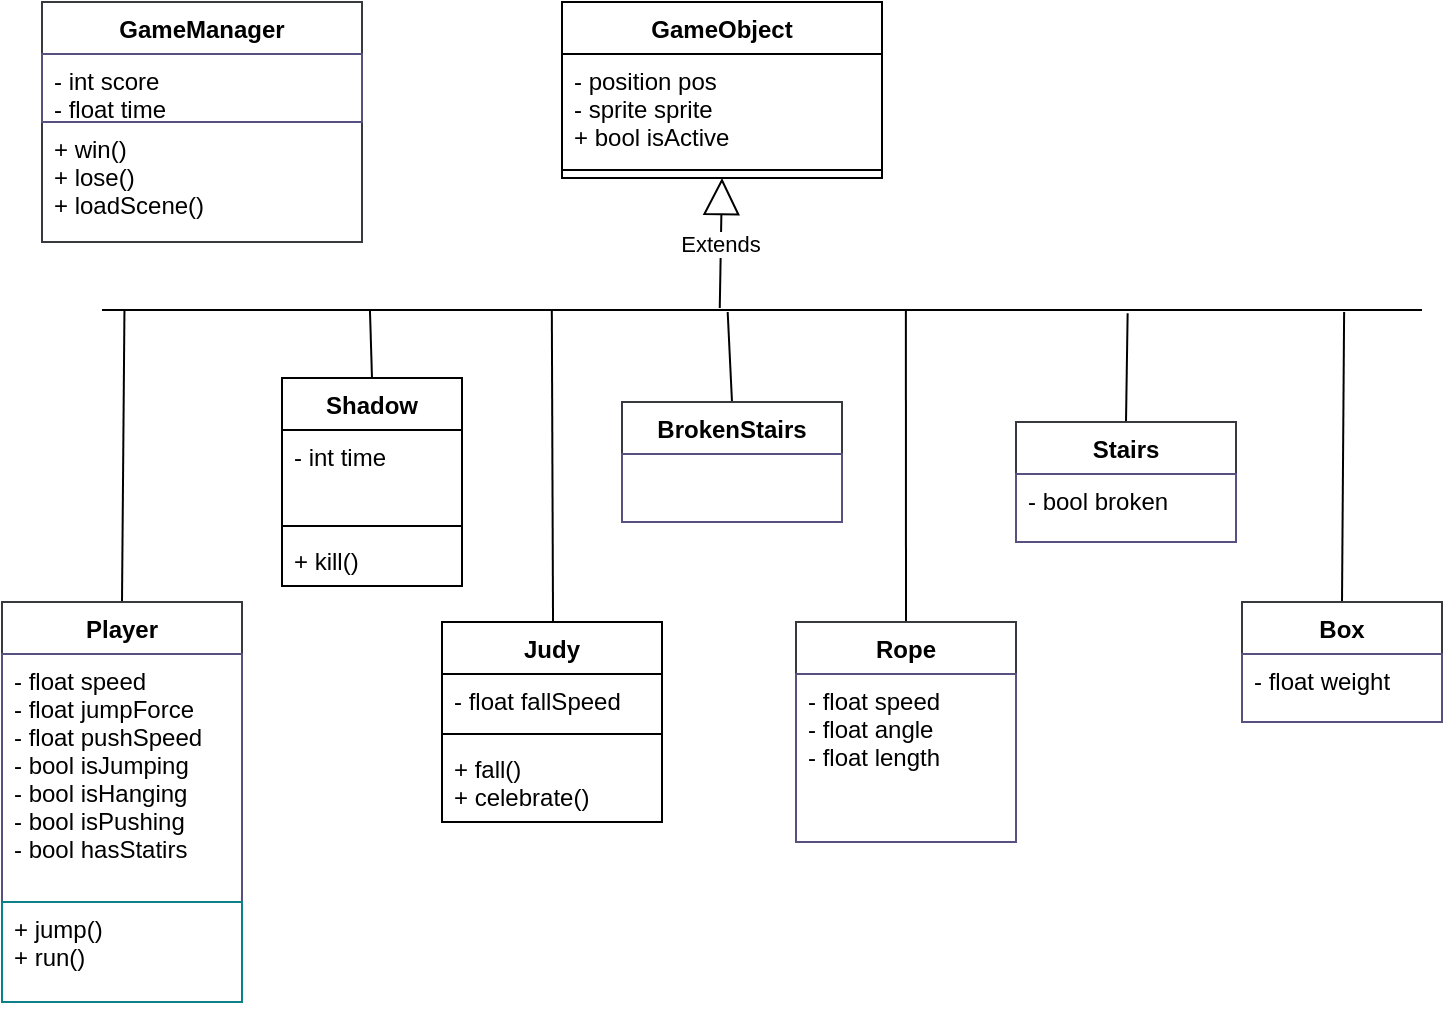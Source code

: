 <mxfile version="15.5.8" type="github">
  <diagram id="k6yQRurMRuqGuWbhutSn" name="Page-1">
    <mxGraphModel dx="1692" dy="1652" grid="1" gridSize="10" guides="1" tooltips="1" connect="1" arrows="1" fold="1" page="1" pageScale="1" pageWidth="827" pageHeight="1169" math="0" shadow="0">
      <root>
        <mxCell id="0" />
        <mxCell id="1" parent="0" />
        <mxCell id="gpl1uJp6B_uK1GU-q4Aq-36" style="edgeStyle=none;rounded=0;orthogonalLoop=1;jettySize=auto;html=1;exitX=0.5;exitY=0;exitDx=0;exitDy=0;entryX=0.017;entryY=0.542;entryDx=0;entryDy=0;entryPerimeter=0;endArrow=none;endFill=0;" edge="1" parent="1" source="FwPX627imYdvhKgN3LUX-1" target="gpl1uJp6B_uK1GU-q4Aq-28">
          <mxGeometry relative="1" as="geometry" />
        </mxCell>
        <mxCell id="FwPX627imYdvhKgN3LUX-1" value="Player" style="swimlane;fontStyle=1;align=center;verticalAlign=top;childLayout=stackLayout;horizontal=1;startSize=26;horizontalStack=0;resizeParent=1;resizeParentMax=0;resizeLast=0;collapsible=1;marginBottom=0;fillColor=none;strokeColor=#36393d;" parent="1" vertex="1">
          <mxGeometry x="-810" y="-840" width="120" height="200" as="geometry">
            <mxRectangle x="200" y="240" width="70" height="26" as="alternateBounds" />
          </mxGeometry>
        </mxCell>
        <mxCell id="FwPX627imYdvhKgN3LUX-2" value="- float speed&#xa;- float jumpForce&#xa;- float pushSpeed&#xa;- bool isJumping&#xa;- bool isHanging&#xa;- bool isPushing&#xa;- bool hasStatirs&#xa;&#xa;&#xa;&#xa;" style="text;strokeColor=#56517e;fillColor=none;align=left;verticalAlign=top;spacingLeft=4;spacingRight=4;overflow=hidden;rotatable=0;points=[[0,0.5],[1,0.5]];portConstraint=eastwest;" parent="FwPX627imYdvhKgN3LUX-1" vertex="1">
          <mxGeometry y="26" width="120" height="124" as="geometry" />
        </mxCell>
        <mxCell id="FwPX627imYdvhKgN3LUX-3" value="+ jump()&#xa;+ run()&#xa;" style="text;strokeColor=#0e8088;fillColor=none;align=left;verticalAlign=top;spacingLeft=4;spacingRight=4;overflow=hidden;rotatable=0;points=[[0,0.5],[1,0.5]];portConstraint=eastwest;" parent="FwPX627imYdvhKgN3LUX-1" vertex="1">
          <mxGeometry y="150" width="120" height="50" as="geometry" />
        </mxCell>
        <mxCell id="gpl1uJp6B_uK1GU-q4Aq-30" style="edgeStyle=none;rounded=0;orthogonalLoop=1;jettySize=auto;html=1;exitX=0.5;exitY=0;exitDx=0;exitDy=0;entryX=0.941;entryY=0.625;entryDx=0;entryDy=0;entryPerimeter=0;endArrow=none;endFill=0;" edge="1" parent="1" source="FwPX627imYdvhKgN3LUX-4" target="gpl1uJp6B_uK1GU-q4Aq-28">
          <mxGeometry relative="1" as="geometry" />
        </mxCell>
        <mxCell id="FwPX627imYdvhKgN3LUX-4" value="Box" style="swimlane;fontStyle=1;align=center;verticalAlign=top;childLayout=stackLayout;horizontal=1;startSize=26;horizontalStack=0;resizeParent=1;resizeParentMax=0;resizeLast=0;collapsible=1;marginBottom=0;fillColor=none;strokeColor=#36393d;" parent="1" vertex="1">
          <mxGeometry x="-190" y="-840" width="100" height="60" as="geometry">
            <mxRectangle x="200" y="240" width="70" height="26" as="alternateBounds" />
          </mxGeometry>
        </mxCell>
        <mxCell id="FwPX627imYdvhKgN3LUX-5" value="- float weight" style="text;strokeColor=#56517e;fillColor=none;align=left;verticalAlign=top;spacingLeft=4;spacingRight=4;overflow=hidden;rotatable=0;points=[[0,0.5],[1,0.5]];portConstraint=eastwest;" parent="FwPX627imYdvhKgN3LUX-4" vertex="1">
          <mxGeometry y="26" width="100" height="34" as="geometry" />
        </mxCell>
        <mxCell id="gpl1uJp6B_uK1GU-q4Aq-31" style="edgeStyle=none;rounded=0;orthogonalLoop=1;jettySize=auto;html=1;exitX=0.5;exitY=0;exitDx=0;exitDy=0;entryX=0.777;entryY=0.708;entryDx=0;entryDy=0;entryPerimeter=0;endArrow=none;endFill=0;" edge="1" parent="1" source="FwPX627imYdvhKgN3LUX-6" target="gpl1uJp6B_uK1GU-q4Aq-28">
          <mxGeometry relative="1" as="geometry" />
        </mxCell>
        <mxCell id="FwPX627imYdvhKgN3LUX-6" value="Stairs" style="swimlane;fontStyle=1;align=center;verticalAlign=top;childLayout=stackLayout;horizontal=1;startSize=26;horizontalStack=0;resizeParent=1;resizeParentMax=0;resizeLast=0;collapsible=1;marginBottom=0;fillColor=none;strokeColor=#36393d;" parent="1" vertex="1">
          <mxGeometry x="-303" y="-930" width="110" height="60" as="geometry">
            <mxRectangle x="200" y="240" width="70" height="26" as="alternateBounds" />
          </mxGeometry>
        </mxCell>
        <mxCell id="FwPX627imYdvhKgN3LUX-7" value="- bool broken" style="text;strokeColor=#56517e;fillColor=none;align=left;verticalAlign=top;spacingLeft=4;spacingRight=4;overflow=hidden;rotatable=0;points=[[0,0.5],[1,0.5]];portConstraint=eastwest;" parent="FwPX627imYdvhKgN3LUX-6" vertex="1">
          <mxGeometry y="26" width="110" height="34" as="geometry" />
        </mxCell>
        <mxCell id="gpl1uJp6B_uK1GU-q4Aq-33" style="edgeStyle=none;rounded=0;orthogonalLoop=1;jettySize=auto;html=1;exitX=0.5;exitY=0;exitDx=0;exitDy=0;entryX=0.474;entryY=0.625;entryDx=0;entryDy=0;entryPerimeter=0;endArrow=none;endFill=0;" edge="1" parent="1" source="FwPX627imYdvhKgN3LUX-8" target="gpl1uJp6B_uK1GU-q4Aq-28">
          <mxGeometry relative="1" as="geometry" />
        </mxCell>
        <mxCell id="FwPX627imYdvhKgN3LUX-8" value="BrokenStairs" style="swimlane;fontStyle=1;align=center;verticalAlign=top;childLayout=stackLayout;horizontal=1;startSize=26;horizontalStack=0;resizeParent=1;resizeParentMax=0;resizeLast=0;collapsible=1;marginBottom=0;fillColor=none;strokeColor=#36393d;" parent="1" vertex="1">
          <mxGeometry x="-500" y="-940" width="110" height="60" as="geometry">
            <mxRectangle x="200" y="240" width="70" height="26" as="alternateBounds" />
          </mxGeometry>
        </mxCell>
        <mxCell id="FwPX627imYdvhKgN3LUX-9" value="" style="text;strokeColor=#56517e;fillColor=none;align=left;verticalAlign=top;spacingLeft=4;spacingRight=4;overflow=hidden;rotatable=0;points=[[0,0.5],[1,0.5]];portConstraint=eastwest;" parent="FwPX627imYdvhKgN3LUX-8" vertex="1">
          <mxGeometry y="26" width="110" height="34" as="geometry" />
        </mxCell>
        <mxCell id="gpl1uJp6B_uK1GU-q4Aq-32" style="edgeStyle=none;rounded=0;orthogonalLoop=1;jettySize=auto;html=1;exitX=0.5;exitY=0;exitDx=0;exitDy=0;entryX=0.609;entryY=0.542;entryDx=0;entryDy=0;entryPerimeter=0;endArrow=none;endFill=0;" edge="1" parent="1" source="FwPX627imYdvhKgN3LUX-10" target="gpl1uJp6B_uK1GU-q4Aq-28">
          <mxGeometry relative="1" as="geometry" />
        </mxCell>
        <mxCell id="FwPX627imYdvhKgN3LUX-10" value="Rope" style="swimlane;fontStyle=1;align=center;verticalAlign=top;childLayout=stackLayout;horizontal=1;startSize=26;horizontalStack=0;resizeParent=1;resizeParentMax=0;resizeLast=0;collapsible=1;marginBottom=0;fillColor=none;strokeColor=#36393d;" parent="1" vertex="1">
          <mxGeometry x="-413" y="-830" width="110" height="110" as="geometry">
            <mxRectangle x="200" y="240" width="70" height="26" as="alternateBounds" />
          </mxGeometry>
        </mxCell>
        <mxCell id="FwPX627imYdvhKgN3LUX-11" value="- float speed&#xa;- float angle&#xa;- float length" style="text;strokeColor=#56517e;fillColor=none;align=left;verticalAlign=top;spacingLeft=4;spacingRight=4;overflow=hidden;rotatable=0;points=[[0,0.5],[1,0.5]];portConstraint=eastwest;" parent="FwPX627imYdvhKgN3LUX-10" vertex="1">
          <mxGeometry y="26" width="110" height="84" as="geometry" />
        </mxCell>
        <mxCell id="FwPX627imYdvhKgN3LUX-12" value="GameManager" style="swimlane;fontStyle=1;align=center;verticalAlign=top;childLayout=stackLayout;horizontal=1;startSize=26;horizontalStack=0;resizeParent=1;resizeParentMax=0;resizeLast=0;collapsible=1;marginBottom=0;fillColor=none;strokeColor=#36393d;" parent="1" vertex="1">
          <mxGeometry x="-790" y="-1140" width="160" height="120" as="geometry">
            <mxRectangle x="200" y="240" width="70" height="26" as="alternateBounds" />
          </mxGeometry>
        </mxCell>
        <mxCell id="FwPX627imYdvhKgN3LUX-13" value="- int score&#xa;- float time&#xa;" style="text;strokeColor=#56517e;fillColor=none;align=left;verticalAlign=top;spacingLeft=4;spacingRight=4;overflow=hidden;rotatable=0;points=[[0,0.5],[1,0.5]];portConstraint=eastwest;" parent="FwPX627imYdvhKgN3LUX-12" vertex="1">
          <mxGeometry y="26" width="160" height="34" as="geometry" />
        </mxCell>
        <mxCell id="FwPX627imYdvhKgN3LUX-14" value="+ win()&#xa;+ lose()&#xa;+ loadScene()" style="text;strokeColor=none;fillColor=none;align=left;verticalAlign=top;spacingLeft=4;spacingRight=4;overflow=hidden;rotatable=0;points=[[0,0.5],[1,0.5]];portConstraint=eastwest;" parent="FwPX627imYdvhKgN3LUX-12" vertex="1">
          <mxGeometry y="60" width="160" height="60" as="geometry" />
        </mxCell>
        <mxCell id="gpl1uJp6B_uK1GU-q4Aq-9" value="Judy" style="swimlane;fontStyle=1;align=center;verticalAlign=top;childLayout=stackLayout;horizontal=1;startSize=26;horizontalStack=0;resizeParent=1;resizeParentMax=0;resizeLast=0;collapsible=1;marginBottom=0;" vertex="1" parent="1">
          <mxGeometry x="-590" y="-830" width="110" height="100" as="geometry" />
        </mxCell>
        <mxCell id="gpl1uJp6B_uK1GU-q4Aq-10" value="- float fallSpeed" style="text;strokeColor=none;fillColor=none;align=left;verticalAlign=top;spacingLeft=4;spacingRight=4;overflow=hidden;rotatable=0;points=[[0,0.5],[1,0.5]];portConstraint=eastwest;" vertex="1" parent="gpl1uJp6B_uK1GU-q4Aq-9">
          <mxGeometry y="26" width="110" height="26" as="geometry" />
        </mxCell>
        <mxCell id="gpl1uJp6B_uK1GU-q4Aq-11" value="" style="line;strokeWidth=1;fillColor=none;align=left;verticalAlign=middle;spacingTop=-1;spacingLeft=3;spacingRight=3;rotatable=0;labelPosition=right;points=[];portConstraint=eastwest;" vertex="1" parent="gpl1uJp6B_uK1GU-q4Aq-9">
          <mxGeometry y="52" width="110" height="8" as="geometry" />
        </mxCell>
        <mxCell id="gpl1uJp6B_uK1GU-q4Aq-12" value="+ fall()&#xa;+ celebrate()" style="text;strokeColor=none;fillColor=none;align=left;verticalAlign=top;spacingLeft=4;spacingRight=4;overflow=hidden;rotatable=0;points=[[0,0.5],[1,0.5]];portConstraint=eastwest;" vertex="1" parent="gpl1uJp6B_uK1GU-q4Aq-9">
          <mxGeometry y="60" width="110" height="40" as="geometry" />
        </mxCell>
        <mxCell id="gpl1uJp6B_uK1GU-q4Aq-35" style="edgeStyle=none;rounded=0;orthogonalLoop=1;jettySize=auto;html=1;exitX=0.5;exitY=0;exitDx=0;exitDy=0;entryX=0.203;entryY=0.542;entryDx=0;entryDy=0;entryPerimeter=0;endArrow=none;endFill=0;" edge="1" parent="1" source="gpl1uJp6B_uK1GU-q4Aq-16" target="gpl1uJp6B_uK1GU-q4Aq-28">
          <mxGeometry relative="1" as="geometry" />
        </mxCell>
        <mxCell id="gpl1uJp6B_uK1GU-q4Aq-16" value="Shadow" style="swimlane;fontStyle=1;align=center;verticalAlign=top;childLayout=stackLayout;horizontal=1;startSize=26;horizontalStack=0;resizeParent=1;resizeParentMax=0;resizeLast=0;collapsible=1;marginBottom=0;" vertex="1" parent="1">
          <mxGeometry x="-670" y="-952" width="90" height="104" as="geometry" />
        </mxCell>
        <mxCell id="gpl1uJp6B_uK1GU-q4Aq-17" value="- int time" style="text;strokeColor=none;fillColor=none;align=left;verticalAlign=top;spacingLeft=4;spacingRight=4;overflow=hidden;rotatable=0;points=[[0,0.5],[1,0.5]];portConstraint=eastwest;" vertex="1" parent="gpl1uJp6B_uK1GU-q4Aq-16">
          <mxGeometry y="26" width="90" height="44" as="geometry" />
        </mxCell>
        <mxCell id="gpl1uJp6B_uK1GU-q4Aq-18" value="" style="line;strokeWidth=1;fillColor=none;align=left;verticalAlign=middle;spacingTop=-1;spacingLeft=3;spacingRight=3;rotatable=0;labelPosition=right;points=[];portConstraint=eastwest;" vertex="1" parent="gpl1uJp6B_uK1GU-q4Aq-16">
          <mxGeometry y="70" width="90" height="8" as="geometry" />
        </mxCell>
        <mxCell id="gpl1uJp6B_uK1GU-q4Aq-19" value="+ kill()" style="text;strokeColor=none;fillColor=none;align=left;verticalAlign=top;spacingLeft=4;spacingRight=4;overflow=hidden;rotatable=0;points=[[0,0.5],[1,0.5]];portConstraint=eastwest;" vertex="1" parent="gpl1uJp6B_uK1GU-q4Aq-16">
          <mxGeometry y="78" width="90" height="26" as="geometry" />
        </mxCell>
        <mxCell id="gpl1uJp6B_uK1GU-q4Aq-20" value="GameObject" style="swimlane;fontStyle=1;align=center;verticalAlign=top;childLayout=stackLayout;horizontal=1;startSize=26;horizontalStack=0;resizeParent=1;resizeParentMax=0;resizeLast=0;collapsible=1;marginBottom=0;" vertex="1" parent="1">
          <mxGeometry x="-530" y="-1140" width="160" height="88" as="geometry" />
        </mxCell>
        <mxCell id="gpl1uJp6B_uK1GU-q4Aq-21" value="- position pos&#xa;- sprite sprite&#xa;+ bool isActive" style="text;strokeColor=none;fillColor=none;align=left;verticalAlign=top;spacingLeft=4;spacingRight=4;overflow=hidden;rotatable=0;points=[[0,0.5],[1,0.5]];portConstraint=eastwest;" vertex="1" parent="gpl1uJp6B_uK1GU-q4Aq-20">
          <mxGeometry y="26" width="160" height="54" as="geometry" />
        </mxCell>
        <mxCell id="gpl1uJp6B_uK1GU-q4Aq-22" value="" style="line;strokeWidth=1;fillColor=none;align=left;verticalAlign=middle;spacingTop=-1;spacingLeft=3;spacingRight=3;rotatable=0;labelPosition=right;points=[];portConstraint=eastwest;" vertex="1" parent="gpl1uJp6B_uK1GU-q4Aq-20">
          <mxGeometry y="80" width="160" height="8" as="geometry" />
        </mxCell>
        <mxCell id="gpl1uJp6B_uK1GU-q4Aq-28" value="" style="line;strokeWidth=1;fillColor=none;align=left;verticalAlign=middle;spacingTop=-1;spacingLeft=3;spacingRight=3;rotatable=0;labelPosition=right;points=[];portConstraint=eastwest;strokeColor=#000000;" vertex="1" parent="1">
          <mxGeometry x="-760" y="-990" width="660" height="8" as="geometry" />
        </mxCell>
        <mxCell id="gpl1uJp6B_uK1GU-q4Aq-29" value="Extends" style="endArrow=block;endSize=16;endFill=0;html=1;rounded=0;entryX=0.5;entryY=1;entryDx=0;entryDy=0;exitX=0.468;exitY=0.375;exitDx=0;exitDy=0;exitPerimeter=0;" edge="1" parent="1" source="gpl1uJp6B_uK1GU-q4Aq-28" target="gpl1uJp6B_uK1GU-q4Aq-20">
          <mxGeometry width="160" relative="1" as="geometry">
            <mxPoint x="-470" y="-990" as="sourcePoint" />
            <mxPoint x="-449.36" y="-1025.662" as="targetPoint" />
          </mxGeometry>
        </mxCell>
        <mxCell id="gpl1uJp6B_uK1GU-q4Aq-39" style="edgeStyle=none;rounded=0;orthogonalLoop=1;jettySize=auto;html=1;exitX=0.5;exitY=0;exitDx=0;exitDy=0;entryX=0.34;entryY=0.458;entryDx=0;entryDy=0;entryPerimeter=0;endArrow=none;endFill=0;" edge="1" parent="1">
          <mxGeometry relative="1" as="geometry">
            <mxPoint x="-534.49" y="-830" as="sourcePoint" />
            <mxPoint x="-535.09" y="-986.336" as="targetPoint" />
          </mxGeometry>
        </mxCell>
      </root>
    </mxGraphModel>
  </diagram>
</mxfile>
